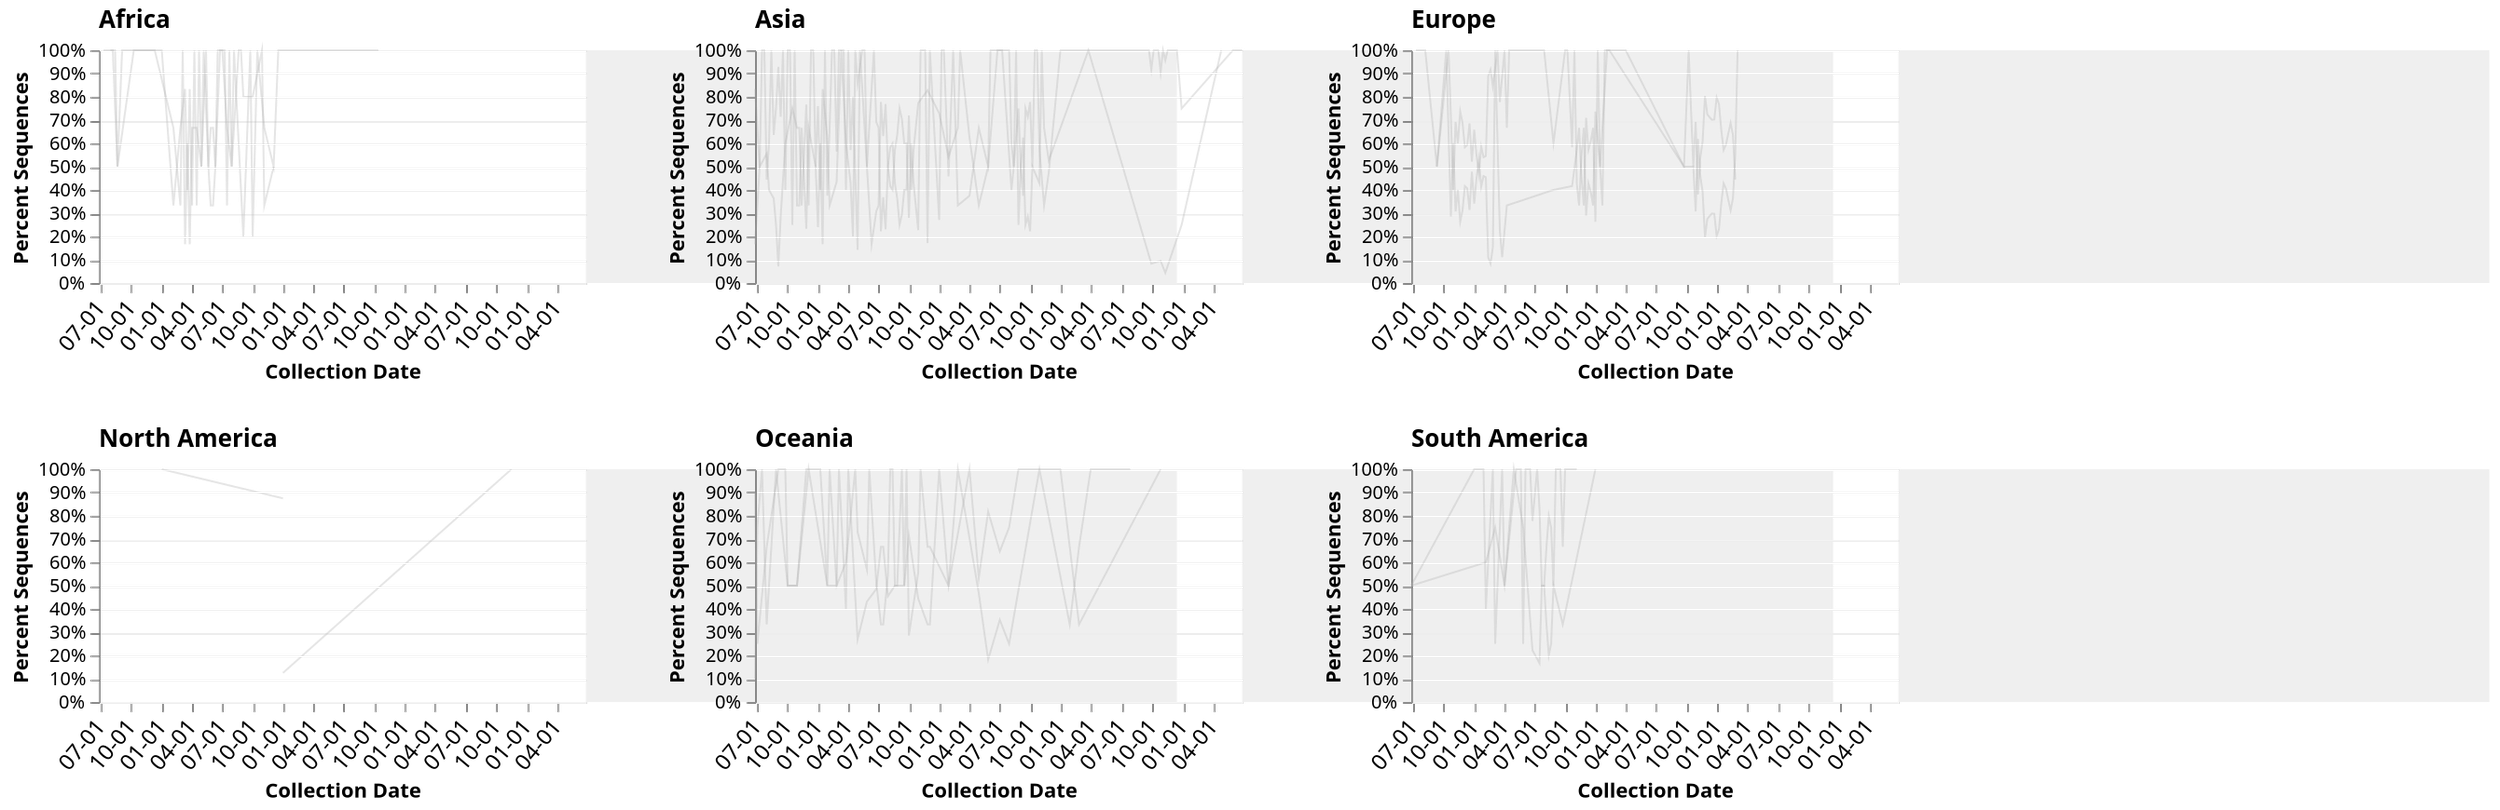{
    "$schema": "https://vega.github.io/schema/vega/v5.json",
    "description": "A basic line chart example.",
    "width": 1000,
    "height": 350,
    "padding": 5,
  
    "signals": [
      { "name": "mode", "value": "lineage" },
      { "name": "sortField", "value": "group" },
      { "name": "sortDirection", "value": "ascending" },
      { "name": "display_min_counts", "value": 5 },
      { "name": "display_min_percent", "value": 0.01 },
      { "name": "sig_min_counts", "value": 10 },
      { "name": "sig_min_percent", "value": 0.05 },
      { "name": "sig_min_r", "value": 0.5 },
  
      { "name": "facet_width", "update": "width" },
      { "name": "facet_x", "update": "0" },
  
      { "name": "subplot_hpadding", "value": 90 },
      {
        "name": "subplot_width",
        "update": "(facet_width - (subplot_hpadding * 2.4)) / 3"
      },
      { "name": "subplot_range_x", "update": "[0, subplot_width]" },
      { "name": "subplot_vpadding", "value": 100 },
      { "name": "subplot_height", "update": "(height - subplot_vpadding) / 2" },
      { "name": "subplot_range_y", "update": "[subplot_height, 0]" },
      {
        "name": "x_adjusted",
        "on": [
          {
            "events": "mousemove",
            "update": "x() - facet_x"
          }
        ]
      },
      {
        "name": "cur_mouse_col",
        "on": [
          {
            "events": "mousemove",
            "update": "if(x_adjusted >= 0 && x_adjusted <= subplot_width, 1, if(x_adjusted >= (subplot_width + (subplot_hpadding)) && (x_adjusted <= (subplot_width * 2) + (subplot_hpadding)), 2, if(x_adjusted >= (subplot_width * 2) + (subplot_hpadding * 2) && x_adjusted <= ((subplot_width * 3) + (subplot_hpadding * 2)), 3, -1)))"
          }
        ]
      },
      {
        "name": "cur_mouse_row",
        "on": [
          {
            "events": "mousemove",
            "update": "if(y() >= 0 && y() <= subplot_height, 1, if(y() >= subplot_height + subplot_vpadding && y() <= (subplot_height * 2) + subplot_vpadding, 2, -1))"
          }
        ]
      },
      {
        "name": "cur_region",
        "update": "if(cur_mouse_row == -1 || cur_mouse_col == -1, -1, ((cur_mouse_row - 1) * 3) + cur_mouse_col)"
      },
      {
        "name": "cur_mouse_x",
        "on": [
          {
            "events": "mousemove",
            "update": "if(cur_mouse_col == -1, null, x_adjusted - ((cur_mouse_col - 1) * subplot_width) - ((cur_mouse_col - 1) * subplot_hpadding))"
          }
        ]
      },
      {
        "name": "cur_mouse_date",
        "update": "if(cur_mouse_col == -1, null, invert('dateX', cur_mouse_x))"
      },
      {
        "name": "cur_mouse_y",
        "on": [
          {
            "events": "mousemove",
            "update": "if(cur_mouse_row > -1, y() - ((cur_mouse_row - 1) * (subplot_height + subplot_vpadding)), null)"
          }
        ]
      },
      {
        "name": "cur_mouse_percent",
        "update": "if(cur_region > -1, (1 - (cur_mouse_y / subplot_height)) * data('cur_max_percent')[0]['percent'], null)"
      },
      {
        "name": "time_sensitivity",
        "update": "3.5 * 24 * 60 * 60 * 1000"
      },
      {
        "name": "percent_sensitivity_factor",
        "value": 10
      },
      {
        "name": "percent_sensitivity",
        "update": "if(cur_region > -1, data('cur_max_percent')[0]['percent'] / percent_sensitivity_factor, null)"
      },
      {
        "name": "xLabelFormat",
        "value": "%m-%d"
      }
    ],
  
    "data": [
      {
        "name": "group_reg",
        "format": {
          "type": "json"
        },
        "values": [{"counts":2644,"group":"A","max_percent":1,"pval":0.2641554493,"r":-0.0327834395,"region":"Africa","slope":-0.0000395169},{"counts":2132,"group":"B","max_percent":1,"pval":3.706974013e-17,"r":0.2288499605,"region":"Africa","slope":0.000212345},{"counts":6009,"group":"A","max_percent":1,"pval":5.246473252e-67,"r":0.4092558186,"region":"Asia","slope":0.0003289076},{"counts":3558,"group":"B","max_percent":1,"pval":6.052750086e-40,"r":0.3129615578,"region":"Asia","slope":0.0001915539},{"counts":3130,"group":"A","max_percent":1,"pval":1.89917582e-91,"r":0.3645456714,"region":"Europe","slope":0.0001242893},{"counts":2223,"group":"B","max_percent":1,"pval":1.657705254e-81,"r":0.3393568093,"region":"Europe","slope":0.0000762401},{"counts":1106,"group":"A","max_percent":1,"pval":1.77733982e-47,"r":0.2424327505,"region":"North America","slope":0.000051754},{"counts":583,"group":"B","max_percent":1,"pval":3.004903707e-32,"r":0.2085003617,"region":"North America","slope":0.0000383902},{"counts":441,"group":"A","max_percent":1,"pval":1.569947269e-36,"r":0.2204859442,"region":"Oceania","slope":0.0000369808},{"counts":404,"group":"B","max_percent":1,"pval":2.963280539e-34,"r":0.26804609,"region":"Oceania","slope":0.0000897004},{"counts":1264,"group":"A","max_percent":1,"pval":0.0075233877,"r":-0.0782697236,"region":"South America","slope":-0.0000790847},{"counts":701,"group":"B","max_percent":1,"pval":0.7641850412,"r":-0.0092247974,"region":"South America","slope":-0.0000078107}]
      },
      {
        "name": "hide_groups",
        "source": "group_reg",
        "transform": [
          {
            "type": "aggregate",
            "groupby": ["group"],
            "fields": ["counts", "max_percent"],
            "ops": ["sum", "max"],
            "as": ["counts", "max_percent"]
          },
          {
            "type": "filter",
            "expr": "datum.counts < display_min_counts || datum.max_percent < display_min_percent"
          },
          {
            "type": "formula",
            "as": "hide",
            "expr": "true"
          }
        ]
      },
      {
        "name": "valid_groups",
        "source": "group_reg",
        "transform": [
          {
            "type": "filter",
            "expr": "datum.r > sig_min_r && datum.counts > sig_min_counts && datum.max_percent > sig_min_percent"
          },
          {
            "type": "aggregate",
            "groupby": ["group"],
            "fields": ["counts", "max_percent"],
            "ops": ["sum", "max"],
            "as": ["counts", "max_percent"]
          }
        ]
      },
      {
        "name": "valid_groups_color",
        "source": "valid_groups",
        "transform": [
          {
            "type": "collect",
            "sort": {
              "field": { "signal": "sortField" },
              "order": { "signal": "sortDirection" }
            }
          },
          {
            "type": "formula",
            "expr": "scale('group_color', datum.group)",
            "as": "color"
          }
        ]
      },
      {
        "name": "group_counts",
        "format": {
          "type": "json"
        },
        "values": [{"collection_week":1499644800000,"counts":1,"group":"A","location_counts":1,"percent":1,"region":"Africa"},{"collection_week":1500854400000,"counts":2,"group":"A","location_counts":2,"percent":1,"region":"Africa"},{"collection_week":1501459200000,"counts":2,"group":"B","location_counts":2,"percent":1,"region":"Africa"},{"collection_week":1502064000000,"counts":1,"group":"A","location_counts":1,"percent":1,"region":"Africa"},{"collection_week":1502668800000,"counts":1,"group":"B","location_counts":1,"percent":1,"region":"Africa"},{"collection_week":1503273600000,"counts":2,"group":"A","location_counts":4,"percent":0.5,"region":"Africa"},{"collection_week":1503273600000,"counts":2,"group":"B","location_counts":4,"percent":0.5,"region":"Africa"},{"collection_week":1504483200000,"counts":2,"group":"B","location_counts":2,"percent":1,"region":"Africa"},{"collection_week":1507507200000,"counts":1,"group":"A","location_counts":1,"percent":1,"region":"Africa"},{"collection_week":1512950400000,"counts":1,"group":"B","location_counts":1,"percent":1,"region":"Africa"},{"collection_week":1514764800000,"counts":13,"group":"A","location_counts":13,"percent":1,"region":"Africa"},{"collection_week":1517788800000,"counts":1,"group":"A","location_counts":3,"percent":0.3333333333,"region":"Africa"},{"collection_week":1517788800000,"counts":2,"group":"B","location_counts":3,"percent":0.6666666667,"region":"Africa"},{"collection_week":1519603200000,"counts":4,"group":"A","location_counts":6,"percent":0.6666666667,"region":"Africa"},{"collection_week":1519603200000,"counts":2,"group":"B","location_counts":6,"percent":0.3333333333,"region":"Africa"},{"collection_week":1520208000000,"counts":4,"group":"B","location_counts":4,"percent":1,"region":"Africa"},{"collection_week":1520812800000,"counts":5,"group":"A","location_counts":6,"percent":0.8333333333,"region":"Africa"},{"collection_week":1520812800000,"counts":1,"group":"B","location_counts":6,"percent":0.1666666667,"region":"Africa"},{"collection_week":1521417600000,"counts":4,"group":"A","location_counts":10,"percent":0.4,"region":"Africa"},{"collection_week":1521417600000,"counts":6,"group":"B","location_counts":10,"percent":0.6,"region":"Africa"},{"collection_week":1522022400000,"counts":5,"group":"A","location_counts":6,"percent":0.8333333333,"region":"Africa"},{"collection_week":1522022400000,"counts":1,"group":"B","location_counts":6,"percent":0.1666666667,"region":"Africa"},{"collection_week":1522627200000,"counts":1,"group":"A","location_counts":3,"percent":0.3333333333,"region":"Africa"},{"collection_week":1522627200000,"counts":2,"group":"B","location_counts":3,"percent":0.6666666667,"region":"Africa"},{"collection_week":1523232000000,"counts":2,"group":"A","location_counts":2,"percent":1,"region":"Africa"},{"collection_week":1523836800000,"counts":3,"group":"A","location_counts":9,"percent":0.3333333333,"region":"Africa"},{"collection_week":1523836800000,"counts":6,"group":"B","location_counts":9,"percent":0.6666666667,"region":"Africa"},{"collection_week":1524441600000,"counts":2,"group":"A","location_counts":2,"percent":1,"region":"Africa"},{"collection_week":1525046400000,"counts":2,"group":"A","location_counts":4,"percent":0.5,"region":"Africa"},{"collection_week":1525046400000,"counts":2,"group":"B","location_counts":4,"percent":0.5,"region":"Africa"},{"collection_week":1525651200000,"counts":1,"group":"A","location_counts":1,"percent":1,"region":"Africa"},{"collection_week":1526256000000,"counts":2,"group":"B","location_counts":2,"percent":1,"region":"Africa"},{"collection_week":1526860800000,"counts":1,"group":"A","location_counts":2,"percent":0.5,"region":"Africa"},{"collection_week":1526860800000,"counts":1,"group":"B","location_counts":2,"percent":0.5,"region":"Africa"},{"collection_week":1527465600000,"counts":2,"group":"A","location_counts":3,"percent":0.6666666667,"region":"Africa"},{"collection_week":1527465600000,"counts":1,"group":"B","location_counts":3,"percent":0.3333333333,"region":"Africa"},{"collection_week":1528070400000,"counts":2,"group":"A","location_counts":3,"percent":0.6666666667,"region":"Africa"},{"collection_week":1528070400000,"counts":1,"group":"B","location_counts":3,"percent":0.3333333333,"region":"Africa"},{"collection_week":1528675200000,"counts":1,"group":"A","location_counts":2,"percent":0.5,"region":"Africa"},{"collection_week":1528675200000,"counts":1,"group":"B","location_counts":2,"percent":0.5,"region":"Africa"},{"collection_week":1529280000000,"counts":1,"group":"B","location_counts":1,"percent":1,"region":"Africa"},{"collection_week":1529884800000,"counts":1,"group":"A","location_counts":1,"percent":1,"region":"Africa"},{"collection_week":1530489600000,"counts":2,"group":"B","location_counts":2,"percent":1,"region":"Africa"},{"collection_week":1531094400000,"counts":2,"group":"A","location_counts":2,"percent":1,"region":"Africa"},{"collection_week":1531699200000,"counts":1,"group":"A","location_counts":3,"percent":0.3333333333,"region":"Africa"},{"collection_week":1531699200000,"counts":2,"group":"B","location_counts":3,"percent":0.6666666667,"region":"Africa"},{"collection_week":1532304000000,"counts":1,"group":"A","location_counts":1,"percent":1,"region":"Africa"},{"collection_week":1532908800000,"counts":1,"group":"A","location_counts":2,"percent":0.5,"region":"Africa"},{"collection_week":1532908800000,"counts":1,"group":"B","location_counts":2,"percent":0.5,"region":"Africa"},{"collection_week":1533513600000,"counts":3,"group":"B","location_counts":3,"percent":1,"region":"Africa"},{"collection_week":1534723200000,"counts":1,"group":"A","location_counts":1,"percent":1,"region":"Africa"},{"collection_week":1535328000000,"counts":1,"group":"A","location_counts":1,"percent":1,"region":"Africa"},{"collection_week":1535932800000,"counts":4,"group":"A","location_counts":5,"percent":0.8,"region":"Africa"},{"collection_week":1535932800000,"counts":1,"group":"B","location_counts":5,"percent":0.2,"region":"Africa"},{"collection_week":1537747200000,"counts":1,"group":"B","location_counts":1,"percent":1,"region":"Africa"},{"collection_week":1538352000000,"counts":4,"group":"A","location_counts":5,"percent":0.8,"region":"Africa"},{"collection_week":1538352000000,"counts":1,"group":"B","location_counts":5,"percent":0.2,"region":"Africa"},{"collection_week":1539561600000,"counts":1,"group":"B","location_counts":1,"percent":1,"region":"Africa"},{"collection_week":1540771200000,"counts":4,"group":"A","location_counts":4,"percent":1,"region":"Africa"},{"collection_week":1541376000000,"counts":1,"group":"A","location_counts":3,"percent":0.3333333333,"region":"Africa"},{"collection_week":1541376000000,"counts":2,"group":"B","location_counts":3,"percent":0.6666666667,"region":"Africa"},{"collection_week":1543795200000,"counts":3,"group":"A","location_counts":6,"percent":0.5,"region":"Africa"},{"collection_week":1543795200000,"counts":3,"group":"B","location_counts":6,"percent":0.5,"region":"Africa"},{"collection_week":1545004800000,"counts":2,"group":"B","location_counts":2,"percent":1,"region":"Africa"},{"collection_week":1545609600000,"counts":2,"group":"B","location_counts":2,"percent":1,"region":"Africa"},{"collection_week":1546214400000,"counts":2,"group":"B","location_counts":2,"percent":1,"region":"Africa"},{"collection_week":1546819200000,"counts":2,"group":"B","location_counts":2,"percent":1,"region":"Africa"},{"collection_week":1547424000000,"counts":3,"group":"B","location_counts":3,"percent":1,"region":"Africa"},{"collection_week":1548028800000,"counts":4,"group":"B","location_counts":4,"percent":1,"region":"Africa"},{"collection_week":1548633600000,"counts":10,"group":"B","location_counts":10,"percent":1,"region":"Africa"},{"collection_week":1549238400000,"counts":10,"group":"B","location_counts":10,"percent":1,"region":"Africa"},{"collection_week":1549843200000,"counts":11,"group":"B","location_counts":11,"percent":1,"region":"Africa"},{"collection_week":1550448000000,"counts":9,"group":"B","location_counts":9,"percent":1,"region":"Africa"},{"collection_week":1551052800000,"counts":11,"group":"B","location_counts":11,"percent":1,"region":"Africa"},{"collection_week":1551657600000,"counts":3,"group":"B","location_counts":3,"percent":1,"region":"Africa"},{"collection_week":1552262400000,"counts":8,"group":"B","location_counts":8,"percent":1,"region":"Africa"},{"collection_week":1552867200000,"counts":6,"group":"B","location_counts":6,"percent":1,"region":"Africa"},{"collection_week":1553472000000,"counts":1,"group":"B","location_counts":1,"percent":1,"region":"Africa"},{"collection_week":1554076800000,"counts":8,"group":"B","location_counts":8,"percent":1,"region":"Africa"},{"collection_week":1554681600000,"counts":4,"group":"B","location_counts":4,"percent":1,"region":"Africa"},{"collection_week":1555286400000,"counts":4,"group":"B","location_counts":4,"percent":1,"region":"Africa"},{"collection_week":1555891200000,"counts":2,"group":"B","location_counts":2,"percent":1,"region":"Africa"},{"collection_week":1557705600000,"counts":4,"group":"B","location_counts":4,"percent":1,"region":"Africa"},{"collection_week":1571011200000,"counts":2,"group":"B","location_counts":2,"percent":1,"region":"Africa"},{"collection_week":1498435200000,"counts":5,"group":"A","location_counts":6,"percent":0.8333333333,"region":"Asia"},{"collection_week":1498435200000,"counts":1,"group":"B","location_counts":6,"percent":0.1666666667,"region":"Asia"},{"collection_week":1499644800000,"counts":1,"group":"A","location_counts":2,"percent":0.5,"region":"Asia"},{"collection_week":1499644800000,"counts":1,"group":"B","location_counts":2,"percent":0.5,"region":"Asia"},{"collection_week":1500249600000,"counts":2,"group":"B","location_counts":2,"percent":1,"region":"Asia"},{"collection_week":1500854400000,"counts":1,"group":"B","location_counts":1,"percent":1,"region":"Asia"},{"collection_week":1501459200000,"counts":5,"group":"A","location_counts":9,"percent":0.5555555556,"region":"Asia"},{"collection_week":1501459200000,"counts":4,"group":"B","location_counts":9,"percent":0.4444444444,"region":"Asia"},{"collection_week":1502064000000,"counts":2,"group":"A","location_counts":5,"percent":0.4,"region":"Asia"},{"collection_week":1502064000000,"counts":3,"group":"B","location_counts":5,"percent":0.6,"region":"Asia"},{"collection_week":1502668800000,"counts":7,"group":"B","location_counts":7,"percent":1,"region":"Asia"},{"collection_week":1503273600000,"counts":4,"group":"A","location_counts":11,"percent":0.3636363636,"region":"Asia"},{"collection_week":1503273600000,"counts":7,"group":"B","location_counts":11,"percent":0.6363636364,"region":"Asia"},{"collection_week":1503878400000,"counts":3,"group":"A","location_counts":12,"percent":0.25,"region":"Asia"},{"collection_week":1503878400000,"counts":9,"group":"B","location_counts":12,"percent":0.75,"region":"Asia"},{"collection_week":1504483200000,"counts":1,"group":"A","location_counts":14,"percent":0.0714285714,"region":"Asia"},{"collection_week":1504483200000,"counts":13,"group":"B","location_counts":14,"percent":0.9285714286,"region":"Asia"},{"collection_week":1505088000000,"counts":4,"group":"A","location_counts":14,"percent":0.2857142857,"region":"Asia"},{"collection_week":1505088000000,"counts":10,"group":"B","location_counts":14,"percent":0.7142857143,"region":"Asia"},{"collection_week":1505692800000,"counts":4,"group":"B","location_counts":4,"percent":1,"region":"Asia"},{"collection_week":1506297600000,"counts":9,"group":"A","location_counts":15,"percent":0.6,"region":"Asia"},{"collection_week":1506297600000,"counts":6,"group":"B","location_counts":15,"percent":0.4,"region":"Asia"},{"collection_week":1506902400000,"counts":9,"group":"B","location_counts":9,"percent":1,"region":"Asia"},{"collection_week":1507507200000,"counts":7,"group":"B","location_counts":7,"percent":1,"region":"Asia"},{"collection_week":1508112000000,"counts":3,"group":"A","location_counts":4,"percent":0.75,"region":"Asia"},{"collection_week":1508112000000,"counts":1,"group":"B","location_counts":4,"percent":0.25,"region":"Asia"},{"collection_week":1508716800000,"counts":3,"group":"B","location_counts":3,"percent":1,"region":"Asia"},{"collection_week":1509321600000,"counts":12,"group":"A","location_counts":18,"percent":0.6666666667,"region":"Asia"},{"collection_week":1509321600000,"counts":6,"group":"B","location_counts":18,"percent":0.3333333333,"region":"Asia"},{"collection_week":1509926400000,"counts":4,"group":"A","location_counts":6,"percent":0.6666666667,"region":"Asia"},{"collection_week":1509926400000,"counts":2,"group":"B","location_counts":6,"percent":0.3333333333,"region":"Asia"},{"collection_week":1510531200000,"counts":1,"group":"A","location_counts":3,"percent":0.3333333333,"region":"Asia"},{"collection_week":1510531200000,"counts":2,"group":"B","location_counts":3,"percent":0.6666666667,"region":"Asia"},{"collection_week":1511740800000,"counts":23,"group":"A","location_counts":30,"percent":0.7666666667,"region":"Asia"},{"collection_week":1511740800000,"counts":7,"group":"B","location_counts":30,"percent":0.2333333333,"region":"Asia"},{"collection_week":1512345600000,"counts":3,"group":"A","location_counts":9,"percent":0.3333333333,"region":"Asia"},{"collection_week":1512345600000,"counts":6,"group":"B","location_counts":9,"percent":0.6666666667,"region":"Asia"},{"collection_week":1512950400000,"counts":1,"group":"A","location_counts":1,"percent":1,"region":"Asia"},{"collection_week":1513555200000,"counts":1,"group":"A","location_counts":1,"percent":1,"region":"Asia"},{"collection_week":1514160000000,"counts":1,"group":"A","location_counts":2,"percent":0.5,"region":"Asia"},{"collection_week":1514160000000,"counts":1,"group":"B","location_counts":2,"percent":0.5,"region":"Asia"},{"collection_week":1514764800000,"counts":76,"group":"A","location_counts":100,"percent":0.76,"region":"Asia"},{"collection_week":1514764800000,"counts":24,"group":"B","location_counts":100,"percent":0.24,"region":"Asia"},{"collection_week":1515369600000,"counts":2,"group":"A","location_counts":5,"percent":0.4,"region":"Asia"},{"collection_week":1515369600000,"counts":3,"group":"B","location_counts":5,"percent":0.6,"region":"Asia"},{"collection_week":1515974400000,"counts":5,"group":"A","location_counts":6,"percent":0.8333333333,"region":"Asia"},{"collection_week":1515974400000,"counts":1,"group":"B","location_counts":6,"percent":0.1666666667,"region":"Asia"},{"collection_week":1516579200000,"counts":2,"group":"B","location_counts":2,"percent":1,"region":"Asia"},{"collection_week":1517184000000,"counts":10,"group":"A","location_counts":16,"percent":0.625,"region":"Asia"},{"collection_week":1517184000000,"counts":6,"group":"B","location_counts":16,"percent":0.375,"region":"Asia"},{"collection_week":1517788800000,"counts":1,"group":"A","location_counts":3,"percent":0.3333333333,"region":"Asia"},{"collection_week":1517788800000,"counts":2,"group":"B","location_counts":3,"percent":0.6666666667,"region":"Asia"},{"collection_week":1518393600000,"counts":3,"group":"B","location_counts":3,"percent":1,"region":"Asia"},{"collection_week":1518998400000,"counts":2,"group":"B","location_counts":2,"percent":1,"region":"Asia"},{"collection_week":1519603200000,"counts":10,"group":"A","location_counts":23,"percent":0.4347826087,"region":"Asia"},{"collection_week":1519603200000,"counts":13,"group":"B","location_counts":23,"percent":0.5652173913,"region":"Asia"},{"collection_week":1520208000000,"counts":4,"group":"B","location_counts":4,"percent":1,"region":"Asia"},{"collection_week":1520812800000,"counts":2,"group":"A","location_counts":2,"percent":1,"region":"Asia"},{"collection_week":1521417600000,"counts":1,"group":"B","location_counts":1,"percent":1,"region":"Asia"},{"collection_week":1522022400000,"counts":6,"group":"A","location_counts":10,"percent":0.6,"region":"Asia"},{"collection_week":1522022400000,"counts":4,"group":"B","location_counts":10,"percent":0.4,"region":"Asia"},{"collection_week":1522627200000,"counts":1,"group":"B","location_counts":1,"percent":1,"region":"Asia"},{"collection_week":1523232000000,"counts":3,"group":"A","location_counts":7,"percent":0.4285714286,"region":"Asia"},{"collection_week":1523232000000,"counts":4,"group":"B","location_counts":7,"percent":0.5714285714,"region":"Asia"},{"collection_week":1523836800000,"counts":1,"group":"A","location_counts":5,"percent":0.2,"region":"Asia"},{"collection_week":1523836800000,"counts":4,"group":"B","location_counts":5,"percent":0.8,"region":"Asia"},{"collection_week":1524441600000,"counts":1,"group":"A","location_counts":1,"percent":1,"region":"Asia"},{"collection_week":1525046400000,"counts":6,"group":"A","location_counts":7,"percent":0.8571428571,"region":"Asia"},{"collection_week":1525046400000,"counts":1,"group":"B","location_counts":7,"percent":0.1428571429,"region":"Asia"},{"collection_week":1525651200000,"counts":1,"group":"B","location_counts":1,"percent":1,"region":"Asia"},{"collection_week":1526256000000,"counts":1,"group":"A","location_counts":1,"percent":1,"region":"Asia"},{"collection_week":1526860800000,"counts":1,"group":"A","location_counts":1,"percent":1,"region":"Asia"},{"collection_week":1527465600000,"counts":5,"group":"A","location_counts":10,"percent":0.5,"region":"Asia"},{"collection_week":1527465600000,"counts":5,"group":"B","location_counts":10,"percent":0.5,"region":"Asia"},{"collection_week":1528070400000,"counts":2,"group":"A","location_counts":3,"percent":0.6666666667,"region":"Asia"},{"collection_week":1528070400000,"counts":1,"group":"B","location_counts":3,"percent":0.3333333333,"region":"Asia"},{"collection_week":1528675200000,"counts":5,"group":"A","location_counts":6,"percent":0.8333333333,"region":"Asia"},{"collection_week":1528675200000,"counts":1,"group":"B","location_counts":6,"percent":0.1666666667,"region":"Asia"},{"collection_week":1529280000000,"counts":9,"group":"A","location_counts":9,"percent":1,"region":"Asia"},{"collection_week":1529884800000,"counts":9,"group":"A","location_counts":13,"percent":0.6923076923,"region":"Asia"},{"collection_week":1529884800000,"counts":4,"group":"B","location_counts":13,"percent":0.3076923077,"region":"Asia"},{"collection_week":1530489600000,"counts":6,"group":"A","location_counts":9,"percent":0.6666666667,"region":"Asia"},{"collection_week":1530489600000,"counts":3,"group":"B","location_counts":9,"percent":0.3333333333,"region":"Asia"},{"collection_week":1531094400000,"counts":2,"group":"A","location_counts":9,"percent":0.2222222222,"region":"Asia"},{"collection_week":1531094400000,"counts":7,"group":"B","location_counts":9,"percent":0.7777777778,"region":"Asia"},{"collection_week":1531699200000,"counts":7,"group":"A","location_counts":19,"percent":0.3684210526,"region":"Asia"},{"collection_week":1531699200000,"counts":12,"group":"B","location_counts":19,"percent":0.6315789474,"region":"Asia"},{"collection_week":1532304000000,"counts":3,"group":"A","location_counts":13,"percent":0.2307692308,"region":"Asia"},{"collection_week":1532304000000,"counts":10,"group":"B","location_counts":13,"percent":0.7692307692,"region":"Asia"},{"collection_week":1532908800000,"counts":12,"group":"A","location_counts":24,"percent":0.5,"region":"Asia"},{"collection_week":1532908800000,"counts":12,"group":"B","location_counts":24,"percent":0.5,"region":"Asia"},{"collection_week":1533513600000,"counts":7,"group":"A","location_counts":12,"percent":0.5833333333,"region":"Asia"},{"collection_week":1533513600000,"counts":5,"group":"B","location_counts":12,"percent":0.4166666667,"region":"Asia"},{"collection_week":1534118400000,"counts":9,"group":"A","location_counts":15,"percent":0.6,"region":"Asia"},{"collection_week":1534118400000,"counts":6,"group":"B","location_counts":15,"percent":0.4,"region":"Asia"},{"collection_week":1534723200000,"counts":3,"group":"A","location_counts":7,"percent":0.4285714286,"region":"Asia"},{"collection_week":1534723200000,"counts":4,"group":"B","location_counts":7,"percent":0.5714285714,"region":"Asia"},{"collection_week":1535328000000,"counts":8,"group":"A","location_counts":22,"percent":0.3636363636,"region":"Asia"},{"collection_week":1535328000000,"counts":14,"group":"B","location_counts":22,"percent":0.6363636364,"region":"Asia"},{"collection_week":1535932800000,"counts":3,"group":"A","location_counts":12,"percent":0.25,"region":"Asia"},{"collection_week":1535932800000,"counts":9,"group":"B","location_counts":12,"percent":0.75,"region":"Asia"},{"collection_week":1536537600000,"counts":5,"group":"A","location_counts":17,"percent":0.2941176471,"region":"Asia"},{"collection_week":1536537600000,"counts":12,"group":"B","location_counts":17,"percent":0.7058823529,"region":"Asia"},{"collection_week":1537142400000,"counts":4,"group":"A","location_counts":10,"percent":0.4,"region":"Asia"},{"collection_week":1537142400000,"counts":6,"group":"B","location_counts":10,"percent":0.6,"region":"Asia"},{"collection_week":1537747200000,"counts":4,"group":"A","location_counts":10,"percent":0.4,"region":"Asia"},{"collection_week":1537747200000,"counts":6,"group":"B","location_counts":10,"percent":0.6,"region":"Asia"},{"collection_week":1538352000000,"counts":18,"group":"A","location_counts":25,"percent":0.72,"region":"Asia"},{"collection_week":1538352000000,"counts":7,"group":"B","location_counts":25,"percent":0.28,"region":"Asia"},{"collection_week":1538956800000,"counts":4,"group":"A","location_counts":10,"percent":0.4,"region":"Asia"},{"collection_week":1538956800000,"counts":6,"group":"B","location_counts":10,"percent":0.6,"region":"Asia"},{"collection_week":1539561600000,"counts":4,"group":"A","location_counts":7,"percent":0.5714285714,"region":"Asia"},{"collection_week":1539561600000,"counts":3,"group":"B","location_counts":7,"percent":0.4285714286,"region":"Asia"},{"collection_week":1540771200000,"counts":34,"group":"A","location_counts":44,"percent":0.7727272727,"region":"Asia"},{"collection_week":1540771200000,"counts":10,"group":"B","location_counts":44,"percent":0.2272727273,"region":"Asia"},{"collection_week":1541376000000,"counts":3,"group":"B","location_counts":3,"percent":1,"region":"Asia"},{"collection_week":1541980800000,"counts":1,"group":"B","location_counts":1,"percent":1,"region":"Asia"},{"collection_week":1542585600000,"counts":1,"group":"B","location_counts":1,"percent":1,"region":"Asia"},{"collection_week":1543190400000,"counts":53,"group":"A","location_counts":64,"percent":0.828125,"region":"Asia"},{"collection_week":1543190400000,"counts":11,"group":"B","location_counts":64,"percent":0.171875,"region":"Asia"},{"collection_week":1543795200000,"counts":1,"group":"B","location_counts":1,"percent":1,"region":"Asia"},{"collection_week":1546214400000,"counts":35,"group":"A","location_counts":48,"percent":0.7291666667,"region":"Asia"},{"collection_week":1546214400000,"counts":13,"group":"B","location_counts":48,"percent":0.2708333333,"region":"Asia"},{"collection_week":1546819200000,"counts":2,"group":"B","location_counts":2,"percent":1,"region":"Asia"},{"collection_week":1547424000000,"counts":1,"group":"B","location_counts":1,"percent":1,"region":"Asia"},{"collection_week":1548633600000,"counts":13,"group":"A","location_counts":24,"percent":0.5416666667,"region":"Asia"},{"collection_week":1548633600000,"counts":11,"group":"B","location_counts":24,"percent":0.4583333333,"region":"Asia"},{"collection_week":1549843200000,"counts":1,"group":"B","location_counts":1,"percent":1,"region":"Asia"},{"collection_week":1551052800000,"counts":4,"group":"A","location_counts":6,"percent":0.6666666667,"region":"Asia"},{"collection_week":1551052800000,"counts":2,"group":"B","location_counts":6,"percent":0.3333333333,"region":"Asia"},{"collection_week":1551657600000,"counts":1,"group":"A","location_counts":1,"percent":1,"region":"Asia"},{"collection_week":1554076800000,"counts":5,"group":"A","location_counts":8,"percent":0.625,"region":"Asia"},{"collection_week":1554076800000,"counts":3,"group":"B","location_counts":8,"percent":0.375,"region":"Asia"},{"collection_week":1556496000000,"counts":1,"group":"A","location_counts":3,"percent":0.3333333333,"region":"Asia"},{"collection_week":1556496000000,"counts":2,"group":"B","location_counts":3,"percent":0.6666666667,"region":"Asia"},{"collection_week":1558915200000,"counts":1,"group":"A","location_counts":2,"percent":0.5,"region":"Asia"},{"collection_week":1558915200000,"counts":1,"group":"B","location_counts":2,"percent":0.5,"region":"Asia"},{"collection_week":1559520000000,"counts":1,"group":"A","location_counts":1,"percent":1,"region":"Asia"},{"collection_week":1561334400000,"counts":1,"group":"B","location_counts":1,"percent":1,"region":"Asia"},{"collection_week":1561939200000,"counts":2,"group":"A","location_counts":2,"percent":1,"region":"Asia"},{"collection_week":1562544000000,"counts":1,"group":"B","location_counts":1,"percent":1,"region":"Asia"},{"collection_week":1563148800000,"counts":1,"group":"A","location_counts":1,"percent":1,"region":"Asia"},{"collection_week":1563753600000,"counts":3,"group":"A","location_counts":3,"percent":1,"region":"Asia"},{"collection_week":1564358400000,"counts":3,"group":"A","location_counts":3,"percent":1,"region":"Asia"},{"collection_week":1564963200000,"counts":3,"group":"A","location_counts":5,"percent":0.6,"region":"Asia"},{"collection_week":1564963200000,"counts":2,"group":"B","location_counts":5,"percent":0.4,"region":"Asia"},{"collection_week":1565568000000,"counts":1,"group":"A","location_counts":2,"percent":0.5,"region":"Asia"},{"collection_week":1565568000000,"counts":1,"group":"B","location_counts":2,"percent":0.5,"region":"Asia"},{"collection_week":1566172800000,"counts":1,"group":"B","location_counts":1,"percent":1,"region":"Asia"},{"collection_week":1566777600000,"counts":3,"group":"A","location_counts":4,"percent":0.75,"region":"Asia"},{"collection_week":1566777600000,"counts":1,"group":"B","location_counts":4,"percent":0.25,"region":"Asia"},{"collection_week":1567382400000,"counts":3,"group":"A","location_counts":6,"percent":0.5,"region":"Asia"},{"collection_week":1567382400000,"counts":3,"group":"B","location_counts":6,"percent":0.5,"region":"Asia"},{"collection_week":1567987200000,"counts":3,"group":"A","location_counts":8,"percent":0.375,"region":"Asia"},{"collection_week":1567987200000,"counts":5,"group":"B","location_counts":8,"percent":0.625,"region":"Asia"},{"collection_week":1568592000000,"counts":6,"group":"A","location_counts":8,"percent":0.75,"region":"Asia"},{"collection_week":1568592000000,"counts":2,"group":"B","location_counts":8,"percent":0.25,"region":"Asia"},{"collection_week":1569196800000,"counts":5,"group":"A","location_counts":7,"percent":0.7142857143,"region":"Asia"},{"collection_week":1569196800000,"counts":2,"group":"B","location_counts":7,"percent":0.2857142857,"region":"Asia"},{"collection_week":1569801600000,"counts":7,"group":"A","location_counts":9,"percent":0.7777777778,"region":"Asia"},{"collection_week":1569801600000,"counts":2,"group":"B","location_counts":9,"percent":0.2222222222,"region":"Asia"},{"collection_week":1570406400000,"counts":2,"group":"A","location_counts":4,"percent":0.5,"region":"Asia"},{"collection_week":1570406400000,"counts":2,"group":"B","location_counts":4,"percent":0.5,"region":"Asia"},{"collection_week":1571011200000,"counts":1,"group":"A","location_counts":1,"percent":1,"region":"Asia"},{"collection_week":1571616000000,"counts":3,"group":"A","location_counts":3,"percent":1,"region":"Asia"},{"collection_week":1572220800000,"counts":4,"group":"A","location_counts":7,"percent":0.5714285714,"region":"Asia"},{"collection_week":1572220800000,"counts":3,"group":"B","location_counts":7,"percent":0.4285714286,"region":"Asia"},{"collection_week":1572825600000,"counts":2,"group":"B","location_counts":2,"percent":1,"region":"Asia"},{"collection_week":1573430400000,"counts":1,"group":"A","location_counts":3,"percent":0.3333333333,"region":"Asia"},{"collection_week":1573430400000,"counts":2,"group":"B","location_counts":3,"percent":0.6666666667,"region":"Asia"},{"collection_week":1574640000000,"counts":9,"group":"A","location_counts":19,"percent":0.4736842105,"region":"Asia"},{"collection_week":1574640000000,"counts":10,"group":"B","location_counts":19,"percent":0.5263157895,"region":"Asia"},{"collection_week":1577664000000,"counts":29,"group":"A","location_counts":29,"percent":1,"region":"Asia"},{"collection_week":1584921600000,"counts":1,"group":"B","location_counts":1,"percent":1,"region":"Asia"},{"collection_week":1598832000000,"counts":1,"group":"A","location_counts":1,"percent":1,"region":"Asia"},{"collection_week":1599436800000,"counts":1,"group":"A","location_counts":1,"percent":1,"region":"Asia"},{"collection_week":1600041600000,"counts":3,"group":"A","location_counts":3,"percent":1,"region":"Asia"},{"collection_week":1600646400000,"counts":8,"group":"A","location_counts":8,"percent":1,"region":"Asia"},{"collection_week":1601251200000,"counts":11,"group":"A","location_counts":12,"percent":0.9166666667,"region":"Asia"},{"collection_week":1601251200000,"counts":1,"group":"B","location_counts":12,"percent":0.0833333333,"region":"Asia"},{"collection_week":1601856000000,"counts":14,"group":"A","location_counts":14,"percent":1,"region":"Asia"},{"collection_week":1602460800000,"counts":13,"group":"A","location_counts":13,"percent":1,"region":"Asia"},{"collection_week":1603065600000,"counts":6,"group":"A","location_counts":6,"percent":1,"region":"Asia"},{"collection_week":1603670400000,"counts":19,"group":"A","location_counts":21,"percent":0.9047619048,"region":"Asia"},{"collection_week":1603670400000,"counts":2,"group":"B","location_counts":21,"percent":0.0952380952,"region":"Asia"},{"collection_week":1604275200000,"counts":17,"group":"A","location_counts":17,"percent":1,"region":"Asia"},{"collection_week":1604880000000,"counts":22,"group":"A","location_counts":23,"percent":0.9565217391,"region":"Asia"},{"collection_week":1604880000000,"counts":1,"group":"B","location_counts":23,"percent":0.0434782609,"region":"Asia"},{"collection_week":1605484800000,"counts":17,"group":"A","location_counts":17,"percent":1,"region":"Asia"},{"collection_week":1606089600000,"counts":10,"group":"A","location_counts":10,"percent":1,"region":"Asia"},{"collection_week":1606694400000,"counts":3,"group":"A","location_counts":3,"percent":1,"region":"Asia"},{"collection_week":1607299200000,"counts":5,"group":"A","location_counts":5,"percent":1,"region":"Asia"},{"collection_week":1607904000000,"counts":4,"group":"A","location_counts":4,"percent":1,"region":"Asia"},{"collection_week":1609113600000,"counts":6,"group":"A","location_counts":8,"percent":0.75,"region":"Asia"},{"collection_week":1609113600000,"counts":2,"group":"B","location_counts":8,"percent":0.25,"region":"Asia"},{"collection_week":1619395200000,"counts":1,"group":"B","location_counts":1,"percent":1,"region":"Asia"},{"collection_week":1622419200000,"counts":1,"group":"A","location_counts":1,"percent":1,"region":"Asia"},{"collection_week":1624838400000,"counts":1,"group":"A","location_counts":1,"percent":1,"region":"Asia"},{"collection_week":1499644800000,"counts":1,"group":"B","location_counts":1,"percent":1,"region":"Europe"},{"collection_week":1502064000000,"counts":2,"group":"B","location_counts":2,"percent":1,"region":"Europe"},{"collection_week":1505088000000,"counts":1,"group":"A","location_counts":2,"percent":0.5,"region":"Europe"},{"collection_week":1505088000000,"counts":1,"group":"B","location_counts":2,"percent":0.5,"region":"Europe"},{"collection_week":1507507200000,"counts":3,"group":"A","location_counts":3,"percent":1,"region":"Europe"},{"collection_week":1508112000000,"counts":1,"group":"B","location_counts":1,"percent":1,"region":"Europe"},{"collection_week":1508716800000,"counts":2,"group":"A","location_counts":7,"percent":0.2857142857,"region":"Europe"},{"collection_week":1508716800000,"counts":5,"group":"B","location_counts":7,"percent":0.7142857143,"region":"Europe"},{"collection_week":1509321600000,"counts":6,"group":"A","location_counts":10,"percent":0.6,"region":"Europe"},{"collection_week":1509321600000,"counts":4,"group":"B","location_counts":10,"percent":0.4,"region":"Europe"},{"collection_week":1509926400000,"counts":4,"group":"A","location_counts":13,"percent":0.3076923077,"region":"Europe"},{"collection_week":1509926400000,"counts":9,"group":"B","location_counts":13,"percent":0.6923076923,"region":"Europe"},{"collection_week":1510531200000,"counts":8,"group":"A","location_counts":20,"percent":0.4,"region":"Europe"},{"collection_week":1510531200000,"counts":12,"group":"B","location_counts":20,"percent":0.6,"region":"Europe"},{"collection_week":1511136000000,"counts":5,"group":"A","location_counts":19,"percent":0.2631578947,"region":"Europe"},{"collection_week":1511136000000,"counts":14,"group":"B","location_counts":19,"percent":0.7368421053,"region":"Europe"},{"collection_week":1511740800000,"counts":5,"group":"A","location_counts":16,"percent":0.3125,"region":"Europe"},{"collection_week":1511740800000,"counts":11,"group":"B","location_counts":16,"percent":0.6875,"region":"Europe"},{"collection_week":1512345600000,"counts":5,"group":"A","location_counts":12,"percent":0.4166666667,"region":"Europe"},{"collection_week":1512345600000,"counts":7,"group":"B","location_counts":12,"percent":0.5833333333,"region":"Europe"},{"collection_week":1512950400000,"counts":11,"group":"A","location_counts":27,"percent":0.4074074074,"region":"Europe"},{"collection_week":1512950400000,"counts":16,"group":"B","location_counts":27,"percent":0.5925925926,"region":"Europe"},{"collection_week":1513555200000,"counts":11,"group":"A","location_counts":35,"percent":0.3142857143,"region":"Europe"},{"collection_week":1513555200000,"counts":24,"group":"B","location_counts":35,"percent":0.6857142857,"region":"Europe"},{"collection_week":1514160000000,"counts":11,"group":"A","location_counts":23,"percent":0.4782608696,"region":"Europe"},{"collection_week":1514160000000,"counts":12,"group":"B","location_counts":23,"percent":0.5217391304,"region":"Europe"},{"collection_week":1514764800000,"counts":42,"group":"A","location_counts":123,"percent":0.3414634146,"region":"Europe"},{"collection_week":1514764800000,"counts":81,"group":"B","location_counts":123,"percent":0.6585365854,"region":"Europe"},{"collection_week":1515369600000,"counts":14,"group":"A","location_counts":31,"percent":0.4516129032,"region":"Europe"},{"collection_week":1515369600000,"counts":17,"group":"B","location_counts":31,"percent":0.5483870968,"region":"Europe"},{"collection_week":1515974400000,"counts":17,"group":"A","location_counts":32,"percent":0.53125,"region":"Europe"},{"collection_week":1515974400000,"counts":15,"group":"B","location_counts":32,"percent":0.46875,"region":"Europe"},{"collection_week":1516579200000,"counts":12,"group":"A","location_counts":29,"percent":0.4137931034,"region":"Europe"},{"collection_week":1516579200000,"counts":17,"group":"B","location_counts":29,"percent":0.5862068966,"region":"Europe"},{"collection_week":1517184000000,"counts":17,"group":"A","location_counts":37,"percent":0.4594594595,"region":"Europe"},{"collection_week":1517184000000,"counts":20,"group":"B","location_counts":37,"percent":0.5405405405,"region":"Europe"},{"collection_week":1517788800000,"counts":5,"group":"A","location_counts":11,"percent":0.4545454545,"region":"Europe"},{"collection_week":1517788800000,"counts":6,"group":"B","location_counts":11,"percent":0.5454545455,"region":"Europe"},{"collection_week":1518393600000,"counts":1,"group":"A","location_counts":9,"percent":0.1111111111,"region":"Europe"},{"collection_week":1518393600000,"counts":8,"group":"B","location_counts":9,"percent":0.8888888889,"region":"Europe"},{"collection_week":1518998400000,"counts":1,"group":"A","location_counts":12,"percent":0.0833333333,"region":"Europe"},{"collection_week":1518998400000,"counts":11,"group":"B","location_counts":12,"percent":0.9166666667,"region":"Europe"},{"collection_week":1519603200000,"counts":2,"group":"A","location_counts":13,"percent":0.1538461538,"region":"Europe"},{"collection_week":1519603200000,"counts":11,"group":"B","location_counts":13,"percent":0.8461538462,"region":"Europe"},{"collection_week":1520208000000,"counts":2,"group":"A","location_counts":2,"percent":1,"region":"Europe"},{"collection_week":1520812800000,"counts":4,"group":"B","location_counts":4,"percent":1,"region":"Europe"},{"collection_week":1521417600000,"counts":2,"group":"A","location_counts":9,"percent":0.2222222222,"region":"Europe"},{"collection_week":1521417600000,"counts":7,"group":"B","location_counts":9,"percent":0.7777777778,"region":"Europe"},{"collection_week":1522022400000,"counts":1,"group":"A","location_counts":9,"percent":0.1111111111,"region":"Europe"},{"collection_week":1522022400000,"counts":8,"group":"B","location_counts":9,"percent":0.8888888889,"region":"Europe"},{"collection_week":1522627200000,"counts":2,"group":"B","location_counts":2,"percent":1,"region":"Europe"},{"collection_week":1523232000000,"counts":1,"group":"A","location_counts":3,"percent":0.3333333333,"region":"Europe"},{"collection_week":1523232000000,"counts":2,"group":"B","location_counts":3,"percent":0.6666666667,"region":"Europe"},{"collection_week":1523836800000,"counts":2,"group":"B","location_counts":2,"percent":1,"region":"Europe"},{"collection_week":1525046400000,"counts":2,"group":"B","location_counts":2,"percent":1,"region":"Europe"},{"collection_week":1527465600000,"counts":1,"group":"B","location_counts":1,"percent":1,"region":"Europe"},{"collection_week":1529884800000,"counts":2,"group":"B","location_counts":2,"percent":1,"region":"Europe"},{"collection_week":1532908800000,"counts":2,"group":"B","location_counts":2,"percent":1,"region":"Europe"},{"collection_week":1535328000000,"counts":2,"group":"A","location_counts":5,"percent":0.4,"region":"Europe"},{"collection_week":1535328000000,"counts":3,"group":"B","location_counts":5,"percent":0.6,"region":"Europe"},{"collection_week":1538352000000,"counts":1,"group":"B","location_counts":1,"percent":1,"region":"Europe"},{"collection_week":1538956800000,"counts":1,"group":"B","location_counts":1,"percent":1,"region":"Europe"},{"collection_week":1540166400000,"counts":5,"group":"A","location_counts":12,"percent":0.4166666667,"region":"Europe"},{"collection_week":1540166400000,"counts":7,"group":"B","location_counts":12,"percent":0.5833333333,"region":"Europe"},{"collection_week":1540771200000,"counts":10,"group":"B","location_counts":10,"percent":1,"region":"Europe"},{"collection_week":1541376000000,"counts":4,"group":"A","location_counts":7,"percent":0.5714285714,"region":"Europe"},{"collection_week":1541376000000,"counts":3,"group":"B","location_counts":7,"percent":0.4285714286,"region":"Europe"},{"collection_week":1541980800000,"counts":16,"group":"A","location_counts":24,"percent":0.6666666667,"region":"Europe"},{"collection_week":1541980800000,"counts":8,"group":"B","location_counts":24,"percent":0.3333333333,"region":"Europe"},{"collection_week":1542585600000,"counts":16,"group":"A","location_counts":35,"percent":0.4571428571,"region":"Europe"},{"collection_week":1542585600000,"counts":19,"group":"B","location_counts":35,"percent":0.5428571429,"region":"Europe"},{"collection_week":1543190400000,"counts":12,"group":"A","location_counts":36,"percent":0.3333333333,"region":"Europe"},{"collection_week":1543190400000,"counts":24,"group":"B","location_counts":36,"percent":0.6666666667,"region":"Europe"},{"collection_week":1543795200000,"counts":22,"group":"A","location_counts":31,"percent":0.7096774194,"region":"Europe"},{"collection_week":1543795200000,"counts":9,"group":"B","location_counts":31,"percent":0.2903225806,"region":"Europe"},{"collection_week":1544400000000,"counts":8,"group":"A","location_counts":14,"percent":0.5714285714,"region":"Europe"},{"collection_week":1544400000000,"counts":6,"group":"B","location_counts":14,"percent":0.4285714286,"region":"Europe"},{"collection_week":1545004800000,"counts":14,"group":"A","location_counts":23,"percent":0.6086956522,"region":"Europe"},{"collection_week":1545004800000,"counts":9,"group":"B","location_counts":23,"percent":0.3913043478,"region":"Europe"},{"collection_week":1545609600000,"counts":6,"group":"A","location_counts":9,"percent":0.6666666667,"region":"Europe"},{"collection_week":1545609600000,"counts":3,"group":"B","location_counts":9,"percent":0.3333333333,"region":"Europe"},{"collection_week":1546214400000,"counts":5,"group":"A","location_counts":19,"percent":0.2631578947,"region":"Europe"},{"collection_week":1546214400000,"counts":14,"group":"B","location_counts":19,"percent":0.7368421053,"region":"Europe"},{"collection_week":1546819200000,"counts":4,"group":"A","location_counts":4,"percent":1,"region":"Europe"},{"collection_week":1547424000000,"counts":7,"group":"A","location_counts":14,"percent":0.5,"region":"Europe"},{"collection_week":1547424000000,"counts":7,"group":"B","location_counts":14,"percent":0.5,"region":"Europe"},{"collection_week":1548028800000,"counts":1,"group":"A","location_counts":3,"percent":0.3333333333,"region":"Europe"},{"collection_week":1548028800000,"counts":2,"group":"B","location_counts":3,"percent":0.6666666667,"region":"Europe"},{"collection_week":1548633600000,"counts":2,"group":"A","location_counts":2,"percent":1,"region":"Europe"},{"collection_week":1549238400000,"counts":5,"group":"B","location_counts":5,"percent":1,"region":"Europe"},{"collection_week":1549843200000,"counts":1,"group":"A","location_counts":1,"percent":1,"region":"Europe"},{"collection_week":1551052800000,"counts":13,"group":"B","location_counts":13,"percent":1,"region":"Europe"},{"collection_week":1551657600000,"counts":2,"group":"B","location_counts":2,"percent":1,"region":"Europe"},{"collection_week":1552262400000,"counts":1,"group":"B","location_counts":1,"percent":1,"region":"Europe"},{"collection_week":1554076800000,"counts":1,"group":"B","location_counts":1,"percent":1,"region":"Europe"},{"collection_week":1569196800000,"counts":1,"group":"A","location_counts":2,"percent":0.5,"region":"Europe"},{"collection_week":1569196800000,"counts":1,"group":"B","location_counts":2,"percent":0.5,"region":"Europe"},{"collection_week":1570406400000,"counts":1,"group":"A","location_counts":1,"percent":1,"region":"Europe"},{"collection_week":1571616000000,"counts":1,"group":"A","location_counts":2,"percent":0.5,"region":"Europe"},{"collection_week":1571616000000,"counts":1,"group":"B","location_counts":2,"percent":0.5,"region":"Europe"},{"collection_week":1572220800000,"counts":9,"group":"A","location_counts":13,"percent":0.6923076923,"region":"Europe"},{"collection_week":1572220800000,"counts":4,"group":"B","location_counts":13,"percent":0.3076923077,"region":"Europe"},{"collection_week":1572825600000,"counts":8,"group":"A","location_counts":21,"percent":0.380952381,"region":"Europe"},{"collection_week":1572825600000,"counts":13,"group":"B","location_counts":21,"percent":0.619047619,"region":"Europe"},{"collection_week":1573430400000,"counts":14,"group":"A","location_counts":26,"percent":0.5384615385,"region":"Europe"},{"collection_week":1573430400000,"counts":12,"group":"B","location_counts":26,"percent":0.4615384615,"region":"Europe"},{"collection_week":1574035200000,"counts":25,"group":"A","location_counts":41,"percent":0.6097560976,"region":"Europe"},{"collection_week":1574035200000,"counts":16,"group":"B","location_counts":41,"percent":0.3902439024,"region":"Europe"},{"collection_week":1574640000000,"counts":45,"group":"A","location_counts":56,"percent":0.8035714286,"region":"Europe"},{"collection_week":1574640000000,"counts":11,"group":"B","location_counts":56,"percent":0.1964285714,"region":"Europe"},{"collection_week":1575244800000,"counts":50,"group":"A","location_counts":69,"percent":0.7246376812,"region":"Europe"},{"collection_week":1575244800000,"counts":19,"group":"B","location_counts":69,"percent":0.2753623188,"region":"Europe"},{"collection_week":1575849600000,"counts":79,"group":"A","location_counts":111,"percent":0.7117117117,"region":"Europe"},{"collection_week":1575849600000,"counts":32,"group":"B","location_counts":111,"percent":0.2882882883,"region":"Europe"},{"collection_week":1576454400000,"counts":68,"group":"A","location_counts":97,"percent":0.7010309278,"region":"Europe"},{"collection_week":1576454400000,"counts":29,"group":"B","location_counts":97,"percent":0.2989690722,"region":"Europe"},{"collection_week":1577059200000,"counts":52,"group":"A","location_counts":74,"percent":0.7027027027,"region":"Europe"},{"collection_week":1577059200000,"counts":22,"group":"B","location_counts":74,"percent":0.2972972973,"region":"Europe"},{"collection_week":1577664000000,"counts":63,"group":"A","location_counts":79,"percent":0.7974683544,"region":"Europe"},{"collection_week":1577664000000,"counts":16,"group":"B","location_counts":79,"percent":0.2025316456,"region":"Europe"},{"collection_week":1578268800000,"counts":40,"group":"A","location_counts":52,"percent":0.7692307692,"region":"Europe"},{"collection_week":1578268800000,"counts":12,"group":"B","location_counts":52,"percent":0.2307692308,"region":"Europe"},{"collection_week":1578873600000,"counts":23,"group":"A","location_counts":35,"percent":0.6571428571,"region":"Europe"},{"collection_week":1578873600000,"counts":12,"group":"B","location_counts":35,"percent":0.3428571429,"region":"Europe"},{"collection_week":1579478400000,"counts":12,"group":"A","location_counts":21,"percent":0.5714285714,"region":"Europe"},{"collection_week":1579478400000,"counts":9,"group":"B","location_counts":21,"percent":0.4285714286,"region":"Europe"},{"collection_week":1580083200000,"counts":19,"group":"A","location_counts":32,"percent":0.59375,"region":"Europe"},{"collection_week":1580083200000,"counts":13,"group":"B","location_counts":32,"percent":0.40625,"region":"Europe"},{"collection_week":1580688000000,"counts":9,"group":"A","location_counts":14,"percent":0.6428571429,"region":"Europe"},{"collection_week":1580688000000,"counts":5,"group":"B","location_counts":14,"percent":0.3571428571,"region":"Europe"},{"collection_week":1581292800000,"counts":11,"group":"A","location_counts":16,"percent":0.6875,"region":"Europe"},{"collection_week":1581292800000,"counts":5,"group":"B","location_counts":16,"percent":0.3125,"region":"Europe"},{"collection_week":1581897600000,"counts":7,"group":"A","location_counts":11,"percent":0.6363636364,"region":"Europe"},{"collection_week":1581897600000,"counts":4,"group":"B","location_counts":11,"percent":0.3636363636,"region":"Europe"},{"collection_week":1582502400000,"counts":4,"group":"A","location_counts":9,"percent":0.4444444444,"region":"Europe"},{"collection_week":1582502400000,"counts":5,"group":"B","location_counts":9,"percent":0.5555555556,"region":"Europe"},{"collection_week":1583107200000,"counts":1,"group":"B","location_counts":1,"percent":1,"region":"Europe"},{"collection_week":1514764800000,"counts":4,"group":"A","location_counts":4,"percent":1,"region":"North America"},{"collection_week":1546214400000,"counts":7,"group":"A","location_counts":8,"percent":0.875,"region":"North America"},{"collection_week":1546214400000,"counts":1,"group":"B","location_counts":8,"percent":0.125,"region":"North America"},{"collection_week":1605484800000,"counts":1,"group":"B","location_counts":1,"percent":1,"region":"North America"},{"collection_week":1498435200000,"counts":1,"group":"A","location_counts":10,"percent":0.1,"region":"Oceania"},{"collection_week":1498435200000,"counts":9,"group":"B","location_counts":10,"percent":0.9,"region":"Oceania"},{"collection_week":1499040000000,"counts":3,"group":"A","location_counts":4,"percent":0.75,"region":"Oceania"},{"collection_week":1499040000000,"counts":1,"group":"B","location_counts":4,"percent":0.25,"region":"Oceania"},{"collection_week":1500249600000,"counts":1,"group":"A","location_counts":1,"percent":1,"region":"Oceania"},{"collection_week":1501459200000,"counts":3,"group":"A","location_counts":9,"percent":0.3333333333,"region":"Oceania"},{"collection_week":1501459200000,"counts":6,"group":"B","location_counts":9,"percent":0.6666666667,"region":"Oceania"},{"collection_week":1503878400000,"counts":1,"group":"A","location_counts":1,"percent":1,"region":"Oceania"},{"collection_week":1504483200000,"counts":1,"group":"B","location_counts":1,"percent":1,"region":"Oceania"},{"collection_week":1506297600000,"counts":4,"group":"B","location_counts":4,"percent":1,"region":"Oceania"},{"collection_week":1506902400000,"counts":1,"group":"A","location_counts":2,"percent":0.5,"region":"Oceania"},{"collection_week":1506902400000,"counts":1,"group":"B","location_counts":2,"percent":0.5,"region":"Oceania"},{"collection_week":1509321600000,"counts":2,"group":"A","location_counts":4,"percent":0.5,"region":"Oceania"},{"collection_week":1509321600000,"counts":2,"group":"B","location_counts":4,"percent":0.5,"region":"Oceania"},{"collection_week":1511740800000,"counts":1,"group":"B","location_counts":1,"percent":1,"region":"Oceania"},{"collection_week":1512345600000,"counts":1,"group":"A","location_counts":1,"percent":1,"region":"Oceania"},{"collection_week":1514764800000,"counts":1,"group":"B","location_counts":1,"percent":1,"region":"Oceania"},{"collection_week":1515369600000,"counts":1,"group":"B","location_counts":1,"percent":1,"region":"Oceania"},{"collection_week":1517184000000,"counts":2,"group":"A","location_counts":4,"percent":0.5,"region":"Oceania"},{"collection_week":1517184000000,"counts":2,"group":"B","location_counts":4,"percent":0.5,"region":"Oceania"},{"collection_week":1517788800000,"counts":1,"group":"B","location_counts":1,"percent":1,"region":"Oceania"},{"collection_week":1519603200000,"counts":3,"group":"A","location_counts":6,"percent":0.5,"region":"Oceania"},{"collection_week":1519603200000,"counts":3,"group":"B","location_counts":6,"percent":0.5,"region":"Oceania"},{"collection_week":1520208000000,"counts":1,"group":"A","location_counts":1,"percent":1,"region":"Oceania"},{"collection_week":1522022400000,"counts":4,"group":"A","location_counts":10,"percent":0.4,"region":"Oceania"},{"collection_week":1522022400000,"counts":6,"group":"B","location_counts":10,"percent":0.6,"region":"Oceania"},{"collection_week":1522627200000,"counts":2,"group":"A","location_counts":2,"percent":1,"region":"Oceania"},{"collection_week":1524441600000,"counts":1,"group":"B","location_counts":1,"percent":1,"region":"Oceania"},{"collection_week":1525046400000,"counts":7,"group":"A","location_counts":26,"percent":0.2692307692,"region":"Oceania"},{"collection_week":1525046400000,"counts":19,"group":"B","location_counts":26,"percent":0.7307692308,"region":"Oceania"},{"collection_week":1527465600000,"counts":22,"group":"A","location_counts":51,"percent":0.431372549,"region":"Oceania"},{"collection_week":1527465600000,"counts":29,"group":"B","location_counts":51,"percent":0.568627451,"region":"Oceania"},{"collection_week":1528070400000,"counts":1,"group":"B","location_counts":1,"percent":1,"region":"Oceania"},{"collection_week":1529884800000,"counts":16,"group":"A","location_counts":33,"percent":0.4848484848,"region":"Oceania"},{"collection_week":1529884800000,"counts":17,"group":"B","location_counts":33,"percent":0.5151515152,"region":"Oceania"},{"collection_week":1531094400000,"counts":2,"group":"A","location_counts":3,"percent":0.6666666667,"region":"Oceania"},{"collection_week":1531094400000,"counts":1,"group":"B","location_counts":3,"percent":0.3333333333,"region":"Oceania"},{"collection_week":1531699200000,"counts":2,"group":"A","location_counts":3,"percent":0.6666666667,"region":"Oceania"},{"collection_week":1531699200000,"counts":1,"group":"B","location_counts":3,"percent":0.3333333333,"region":"Oceania"},{"collection_week":1532908800000,"counts":10,"group":"A","location_counts":22,"percent":0.4545454545,"region":"Oceania"},{"collection_week":1532908800000,"counts":12,"group":"B","location_counts":22,"percent":0.5454545455,"region":"Oceania"},{"collection_week":1533513600000,"counts":1,"group":"B","location_counts":1,"percent":1,"region":"Oceania"},{"collection_week":1534118400000,"counts":2,"group":"B","location_counts":2,"percent":1,"region":"Oceania"},{"collection_week":1534723200000,"counts":2,"group":"A","location_counts":4,"percent":0.5,"region":"Oceania"},{"collection_week":1534723200000,"counts":2,"group":"B","location_counts":4,"percent":0.5,"region":"Oceania"},{"collection_week":1535328000000,"counts":5,"group":"A","location_counts":10,"percent":0.5,"region":"Oceania"},{"collection_week":1535328000000,"counts":5,"group":"B","location_counts":10,"percent":0.5,"region":"Oceania"},{"collection_week":1536537600000,"counts":1,"group":"B","location_counts":1,"percent":1,"region":"Oceania"},{"collection_week":1537142400000,"counts":2,"group":"A","location_counts":4,"percent":0.5,"region":"Oceania"},{"collection_week":1537142400000,"counts":2,"group":"B","location_counts":4,"percent":0.5,"region":"Oceania"},{"collection_week":1537747200000,"counts":1,"group":"B","location_counts":1,"percent":1,"region":"Oceania"},{"collection_week":1538352000000,"counts":5,"group":"A","location_counts":7,"percent":0.7142857143,"region":"Oceania"},{"collection_week":1538352000000,"counts":2,"group":"B","location_counts":7,"percent":0.2857142857,"region":"Oceania"},{"collection_week":1540771200000,"counts":4,"group":"A","location_counts":9,"percent":0.4444444444,"region":"Oceania"},{"collection_week":1540771200000,"counts":5,"group":"B","location_counts":9,"percent":0.5555555556,"region":"Oceania"},{"collection_week":1541376000000,"counts":2,"group":"B","location_counts":2,"percent":1,"region":"Oceania"},{"collection_week":1543190400000,"counts":1,"group":"A","location_counts":3,"percent":0.3333333333,"region":"Oceania"},{"collection_week":1543190400000,"counts":2,"group":"B","location_counts":3,"percent":0.6666666667,"region":"Oceania"},{"collection_week":1543795200000,"counts":1,"group":"A","location_counts":3,"percent":0.3333333333,"region":"Oceania"},{"collection_week":1543795200000,"counts":2,"group":"B","location_counts":3,"percent":0.6666666667,"region":"Oceania"},{"collection_week":1546214400000,"counts":1,"group":"A","location_counts":1,"percent":1,"region":"Oceania"},{"collection_week":1548633600000,"counts":1,"group":"A","location_counts":2,"percent":0.5,"region":"Oceania"},{"collection_week":1548633600000,"counts":1,"group":"B","location_counts":2,"percent":0.5,"region":"Oceania"},{"collection_week":1551052800000,"counts":1,"group":"B","location_counts":1,"percent":1,"region":"Oceania"},{"collection_week":1554076800000,"counts":7,"group":"A","location_counts":7,"percent":1,"region":"Oceania"},{"collection_week":1556496000000,"counts":8,"group":"A","location_counts":15,"percent":0.5333333333,"region":"Oceania"},{"collection_week":1556496000000,"counts":7,"group":"B","location_counts":15,"percent":0.4666666667,"region":"Oceania"},{"collection_week":1558915200000,"counts":18,"group":"A","location_counts":22,"percent":0.8181818182,"region":"Oceania"},{"collection_week":1558915200000,"counts":4,"group":"B","location_counts":22,"percent":0.1818181818,"region":"Oceania"},{"collection_week":1561939200000,"counts":11,"group":"A","location_counts":17,"percent":0.6470588235,"region":"Oceania"},{"collection_week":1561939200000,"counts":6,"group":"B","location_counts":17,"percent":0.3529411765,"region":"Oceania"},{"collection_week":1564358400000,"counts":6,"group":"A","location_counts":8,"percent":0.75,"region":"Oceania"},{"collection_week":1564358400000,"counts":2,"group":"B","location_counts":8,"percent":0.25,"region":"Oceania"},{"collection_week":1566777600000,"counts":5,"group":"A","location_counts":5,"percent":1,"region":"Oceania"},{"collection_week":1569801600000,"counts":2,"group":"A","location_counts":2,"percent":1,"region":"Oceania"},{"collection_week":1572220800000,"counts":1,"group":"B","location_counts":1,"percent":1,"region":"Oceania"},{"collection_week":1577664000000,"counts":2,"group":"A","location_counts":2,"percent":1,"region":"Oceania"},{"collection_week":1580083200000,"counts":2,"group":"A","location_counts":3,"percent":0.6666666667,"region":"Oceania"},{"collection_week":1580083200000,"counts":1,"group":"B","location_counts":3,"percent":0.3333333333,"region":"Oceania"},{"collection_week":1582502400000,"counts":1,"group":"A","location_counts":3,"percent":0.3333333333,"region":"Oceania"},{"collection_week":1582502400000,"counts":2,"group":"B","location_counts":3,"percent":0.6666666667,"region":"Oceania"},{"collection_week":1585526400000,"counts":1,"group":"B","location_counts":1,"percent":1,"region":"Oceania"},{"collection_week":1587945600000,"counts":1,"group":"B","location_counts":1,"percent":1,"region":"Oceania"},{"collection_week":1593388800000,"counts":1,"group":"B","location_counts":1,"percent":1,"region":"Oceania"},{"collection_week":1595808000000,"counts":1,"group":"B","location_counts":1,"percent":1,"region":"Oceania"},{"collection_week":1603670400000,"counts":1,"group":"A","location_counts":1,"percent":1,"region":"Oceania"},{"collection_week":1498435200000,"counts":1,"group":"A","location_counts":2,"percent":0.5,"region":"South America"},{"collection_week":1498435200000,"counts":1,"group":"B","location_counts":2,"percent":0.5,"region":"South America"},{"collection_week":1514764800000,"counts":26,"group":"A","location_counts":26,"percent":1,"region":"South America"},{"collection_week":1517184000000,"counts":1,"group":"A","location_counts":1,"percent":1,"region":"South America"},{"collection_week":1517788800000,"counts":2,"group":"A","location_counts":5,"percent":0.4,"region":"South America"},{"collection_week":1517788800000,"counts":3,"group":"B","location_counts":5,"percent":0.6,"region":"South America"},{"collection_week":1519603200000,"counts":5,"group":"A","location_counts":5,"percent":1,"region":"South America"},{"collection_week":1520208000000,"counts":1,"group":"A","location_counts":4,"percent":0.25,"region":"South America"},{"collection_week":1520208000000,"counts":3,"group":"B","location_counts":4,"percent":0.75,"region":"South America"},{"collection_week":1522022400000,"counts":2,"group":"A","location_counts":2,"percent":1,"region":"South America"},{"collection_week":1522627200000,"counts":1,"group":"A","location_counts":2,"percent":0.5,"region":"South America"},{"collection_week":1522627200000,"counts":1,"group":"B","location_counts":2,"percent":0.5,"region":"South America"},{"collection_week":1525046400000,"counts":3,"group":"A","location_counts":3,"percent":1,"region":"South America"},{"collection_week":1525651200000,"counts":1,"group":"B","location_counts":1,"percent":1,"region":"South America"},{"collection_week":1526860800000,"counts":1,"group":"B","location_counts":1,"percent":1,"region":"South America"},{"collection_week":1527465600000,"counts":3,"group":"A","location_counts":4,"percent":0.75,"region":"South America"},{"collection_week":1527465600000,"counts":1,"group":"B","location_counts":4,"percent":0.25,"region":"South America"},{"collection_week":1528070400000,"counts":2,"group":"B","location_counts":2,"percent":1,"region":"South America"},{"collection_week":1529280000000,"counts":4,"group":"B","location_counts":4,"percent":1,"region":"South America"},{"collection_week":1529884800000,"counts":2,"group":"A","location_counts":9,"percent":0.2222222222,"region":"South America"},{"collection_week":1529884800000,"counts":7,"group":"B","location_counts":9,"percent":0.7777777778,"region":"South America"},{"collection_week":1531094400000,"counts":1,"group":"B","location_counts":1,"percent":1,"region":"South America"},{"collection_week":1531699200000,"counts":1,"group":"A","location_counts":6,"percent":0.1666666667,"region":"South America"},{"collection_week":1531699200000,"counts":5,"group":"B","location_counts":6,"percent":0.8333333333,"region":"South America"},{"collection_week":1532304000000,"counts":1,"group":"A","location_counts":2,"percent":0.5,"region":"South America"},{"collection_week":1532304000000,"counts":1,"group":"B","location_counts":2,"percent":0.5,"region":"South America"},{"collection_week":1532908800000,"counts":1,"group":"A","location_counts":2,"percent":0.5,"region":"South America"},{"collection_week":1532908800000,"counts":1,"group":"B","location_counts":2,"percent":0.5,"region":"South America"},{"collection_week":1533513600000,"counts":1,"group":"A","location_counts":3,"percent":0.3333333333,"region":"South America"},{"collection_week":1533513600000,"counts":2,"group":"B","location_counts":3,"percent":0.6666666667,"region":"South America"},{"collection_week":1534118400000,"counts":1,"group":"A","location_counts":5,"percent":0.2,"region":"South America"},{"collection_week":1534118400000,"counts":4,"group":"B","location_counts":5,"percent":0.8,"region":"South America"},{"collection_week":1534723200000,"counts":1,"group":"A","location_counts":4,"percent":0.25,"region":"South America"},{"collection_week":1534723200000,"counts":3,"group":"B","location_counts":4,"percent":0.75,"region":"South America"},{"collection_week":1535328000000,"counts":1,"group":"A","location_counts":2,"percent":0.5,"region":"South America"},{"collection_week":1535328000000,"counts":1,"group":"B","location_counts":2,"percent":0.5,"region":"South America"},{"collection_week":1535932800000,"counts":1,"group":"B","location_counts":1,"percent":1,"region":"South America"},{"collection_week":1537142400000,"counts":2,"group":"B","location_counts":2,"percent":1,"region":"South America"},{"collection_week":1537747200000,"counts":1,"group":"A","location_counts":3,"percent":0.3333333333,"region":"South America"},{"collection_week":1537747200000,"counts":2,"group":"B","location_counts":3,"percent":0.6666666667,"region":"South America"},{"collection_week":1538352000000,"counts":2,"group":"B","location_counts":2,"percent":1,"region":"South America"},{"collection_week":1538956800000,"counts":1,"group":"B","location_counts":1,"percent":1,"region":"South America"},{"collection_week":1541376000000,"counts":2,"group":"B","location_counts":2,"percent":1,"region":"South America"},{"collection_week":1546214400000,"counts":68,"group":"A","location_counts":68,"percent":1,"region":"South America"}],
        "transform": [
          {
            "type": "lookup",
            "from": "hide_groups",
            "key": "group",
            "values": ["hide"],
            "fields": ["group"],
            "as": ["hide"],
            "default": false
          },
          {
            "type": "filter",
            "expr": "!datum.hide"
          },
          {
            "type": "formula",
            "expr": "if(indata('valid_groups', 'group', datum.group), true, false)",
            "as": "valid"
          },
          {
            "type": "collect",
            "sort": {
              "field": ["region", "group", "collection_week"],
              "order": ["ascending", "ascending", "ascending"]
            }
          }
        ]
      },
      {
        "name": "max_percents",
        "source": "group_counts",
        "transform": [
          {
            "type": "aggregate",
            "groupby": ["region"],
            "fields": ["percent"],
            "ops": ["max"],
            "as": ["percent"]
          },
          {
            "type": "identifier",
            "as": "index"
          }
        ]
      },
      {
        "name": "cur_max_percent",
        "source": "max_percents",
        "transform": [
          {
            "type": "filter",
            "expr": "datum.index == cur_region"
          }
        ]
      },
      {
        "name": "tooltip_group",
        "source": "group_counts",
        "transform": [
          {
            "type": "filter",
            "expr": "cur_region > -1 && datum.region == data('cur_max_percent')[0]['region'] && abs(datum.collection_week - time(cur_mouse_date)) <= time_sensitivity && abs(datum.percent - cur_mouse_percent) <= percent_sensitivity"
          },
          {
            "type": "project",
            "fields": ["group"],
            "as": ["group"]
          }
        ]
      },
      {
        "name": "hover_legend",
        "values": []
      },
      {
        "name": "all_hover",
        "source": ["tooltip_group", "hover_legend"]
      },
      {
        "name": "annotation",
        "values": [{ "start": -30, "end": 0 }],
        "transform": [
          {
            "type": "formula",
            "expr": "now() + (1000 * 60 * 60 * 24 * datum.start)",
            "as": "start"
          },
          {
            "type": "formula",
            "expr": "now() + (1000 * 60 * 60 * 24 * datum.end)",
            "as": "end"
          }
        ]
      }
    ],
  
    "scales": [
      {
        "name": "dateX",
        "type": "time",
        "domain": { "data": "group_counts", "field": "collection_week" },
        "range": { "signal": "subplot_range_x" }
      },
      {
        "name": "group_color",
        "type": "ordinal",
        "domain": { "data": "valid_groups", "field": "group" },
        "range": { "scheme": "tableau20" }
      }
    ],
  
    "marks": [
      {
        "name": "facets",
        "type": "group",
        "encode": {
          "update": {
            "x": { "signal": "facet_x" },
            "y": { "value": 0 },
            "width": { "signal": "facet_width" },
            "height": { "signal": "height" }
          }
        },
        "signals": [
          { "name": "width", "update": "facet_width" },
          { "name": "height", "update": "height" }
        ],
  
        "layout": {
          "columns": 3,
          "padding": {
            "row": { "signal": "subplot_vpadding" },
            "column": { "signal": "subplot_hpadding" }
          },
          "bounds": "flush"
        },
  
        "marks": [
          {
            "name": "region_grid",
            "type": "group",
            "encode": {
              "update": {
                "x": { "value": 0 },
                "width": { "signal": "subplot_width" },
                "height": { "signal": "subplot_height" }
              }
            },
            "signals": [
              { "name": "width", "update": "subplot_width" },
              { "name": "height", "update": "subplot_height" }
            ],
            "from": {
              "facet": {
                "name": "group_per_region",
                "data": "group_counts",
                "groupby": "region"
              }
            },
  
            "title": {
              "text": { "signal": "parent.region" },
              "anchor": "start",
              "frame": "group"
            },
  
            "scales": [
              {
                "name": "percentY",
                "type": "linear",
                "domain": { "data": "group_per_region", "field": "percent" },
                "range": { "signal": "subplot_range_y" }
              }
            ],
            "axes": [
              {
                "scale": "dateX",
                "orient": "bottom",
                "format": { "signal": "xLabelFormat" },
                "grid": false,
                "gridColor": "#DDD",
                "labelAngle": 310,
                "labelAlign": "right",
                "labelBaseline": "middle",
                "labelPadding": 5,
                "labelFontSize": 12,
                "title": "Collection Date"
              },
              {
                "scale": "percentY",
                "orient": "left",
                "format": "%",
                "title": "Percent Sequences",
                "grid": true,
                "gridColor": "#EEE"
              }
            ],
            "marks": [
              {
                "type": "group",
                "from": {
                  "facet": {
                    "name": "group_date",
                    "data": "group_per_region",
                    "groupby": "group"
                  }
                },
                "signals": [],
                "data": [
                  {
                    "name": "valid_group_date",
                    "source": "group_date",
                    "transform": [
                      {
                        "type": "filter",
                        "expr": "datum.valid || indata('valid_groups', 'group', datum.group)"
                      }
                    ]
                  },
                  {
                    "name": "invalid_group_date",
                    "source": "group_date",
                    "transform": [
                      {
                        "type": "filter",
                        "expr": "!datum.valid && !indata('valid_groups', 'group', datum.group)"
                      }
                    ]
                  },
                  {
                    "name": "max_date",
                    "source": "group_date",
                    "transform": [
                      {
                        "type": "aggregate",
                        "groupby": ["group"],
                        "fields": ["collection_week"],
                        "ops": ["max"],
                        "as": ["max_date"]
                      }
                    ]
                  },
                  {
                    "name": "label",
                    "source": "group_date",
                    "transform": [
                      {
                        "type": "filter",
                        "expr": "datum.collection_week == data('max_date')[0]['max_date'] && indata('all_hover', 'group', datum.group)"
                      }
                    ]
                  }
                ],
                "marks": [
                  {
                    "type": "line",
                    "from": { "data": "valid_group_date" },
                    "encode": {
                      "update": {
                        "x": { "scale": "dateX", "field": "collection_week" },
                        "y": { "scale": "percentY", "field": "percent" },
                        "stroke": { "scale": "group_color", "field": "group" },
                        "strokeWidth": { "value": 2 },
                        "strokeOpacity": [
                          {
                            "test": "!length(data('all_hover')) || indata('all_hover', 'group', datum.group)",
                            "value": 1.0
                          },
                          { "value": 0.3 }
                        ],
                        "zindex": { "value": 2 }
                      }
                    }
                  },
                  {
                    "type": "line",
                    "from": { "data": "invalid_group_date" },
                    "encode": {
                      "update": {
                        "x": { "scale": "dateX", "field": "collection_week" },
                        "y": { "scale": "percentY", "field": "percent" },
                        "stroke": { "value": "#aaa" },
                        "strokeWidth": [
                          {
                            "test": "length(data('all_hover')) && indata('all_hover', 'group', datum.group)",
                            "value": 1.5
                          },
                          { "value": 1.0 }
                        ],
                        "strokeOpacity": [
                          {
                            "test": "length(data('all_hover')) && indata('all_hover', 'group', datum.group)",
                            "value": 0.8
                          },
                          { "value": 0.3 }
                        ],
                        "zindex": { "value": 1 }
                      }
                    }
                  },
                  {
                    "type": "text",
                    "from": { "data": "label" },
                    "encode": {
                      "update": {
                        "x": {
                          "scale": "dateX",
                          "field": "collection_week",
                          "offset": 3
                        },
                        "y": { "scale": "percentY", "field": "percent" },
                        "text": { "field": "group" },
                        "fill": [
                          {
                            "test": "!indata('valid_groups', 'group', datum.group)",
                            "value": "#aaa"
                          },
                          { "scale": "group_color", "field": "group" }
                        ],
                        "fontSize": { "value": 10 },
                        "fontWeight": { "value": "500" },
                        "baseline": { "value": "middle" }
                      }
                    }
                  }
                ]
              },
              {
                "type": "rect",
                "from": { "data": "annotation" },
                "encode": {
                  "update": {
                    "x": {
                      "scale": "dateX",
                      "field": "start"
                    },
                    "x2": { "signal": "width" },
                    "y": { "value": 0 },
                    "y2": { "signal": "height" },
                    "fill": { "value": "#CCC" },
                    "opacity": { "value": 0.3 }
                  }
                }
              }
            ]
          }
        ]
      },
      {
        "type": "group",
        "encode": {
          "update": {
            "x": { "value": 900 },
            "y": { "value": 0 },
            "width": { "value": 100 },
            "height": { "signal": "height" }
          }
        }
      }
    ]
  }
  
